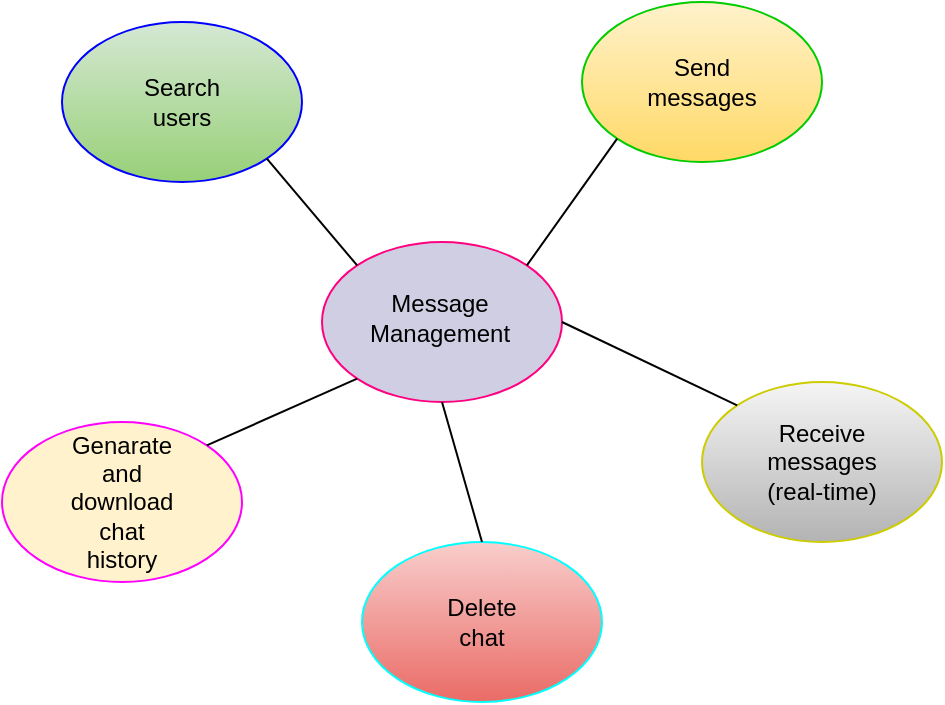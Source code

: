 <mxfile version="18.1.2" type="github">
  <diagram id="PFKsmplo3kQ6Acfk-VYe" name="Page-1">
    <mxGraphModel dx="1038" dy="536" grid="1" gridSize="10" guides="1" tooltips="1" connect="1" arrows="1" fold="1" page="1" pageScale="1" pageWidth="850" pageHeight="1100" math="0" shadow="0">
      <root>
        <mxCell id="0" />
        <mxCell id="1" parent="0" />
        <mxCell id="KouKJr41RFO9G8JyNmFd-1" value="" style="ellipse;whiteSpace=wrap;html=1;fillColor=#d0cee2;strokeColor=#FF0080;" vertex="1" parent="1">
          <mxGeometry x="360" y="240" width="120" height="80" as="geometry" />
        </mxCell>
        <mxCell id="KouKJr41RFO9G8JyNmFd-2" value="Message Management" style="text;html=1;strokeColor=none;fillColor=none;align=center;verticalAlign=middle;whiteSpace=wrap;rounded=0;" vertex="1" parent="1">
          <mxGeometry x="389" y="263" width="60" height="30" as="geometry" />
        </mxCell>
        <mxCell id="KouKJr41RFO9G8JyNmFd-7" value="" style="group" vertex="1" connectable="0" parent="1">
          <mxGeometry x="230" y="130" width="120" height="80" as="geometry" />
        </mxCell>
        <mxCell id="KouKJr41RFO9G8JyNmFd-3" value="" style="ellipse;whiteSpace=wrap;html=1;fillColor=#d5e8d4;strokeColor=#0000FF;gradientColor=#97d077;" vertex="1" parent="KouKJr41RFO9G8JyNmFd-7">
          <mxGeometry width="120" height="80" as="geometry" />
        </mxCell>
        <mxCell id="KouKJr41RFO9G8JyNmFd-4" value="Search users" style="text;html=1;strokeColor=none;fillColor=none;align=center;verticalAlign=middle;whiteSpace=wrap;rounded=0;" vertex="1" parent="KouKJr41RFO9G8JyNmFd-7">
          <mxGeometry x="30" y="25" width="60" height="30" as="geometry" />
        </mxCell>
        <mxCell id="KouKJr41RFO9G8JyNmFd-8" value="" style="group" vertex="1" connectable="0" parent="1">
          <mxGeometry x="490" y="120" width="120" height="80" as="geometry" />
        </mxCell>
        <mxCell id="KouKJr41RFO9G8JyNmFd-10" value="" style="group" vertex="1" connectable="0" parent="KouKJr41RFO9G8JyNmFd-8">
          <mxGeometry width="120" height="80" as="geometry" />
        </mxCell>
        <mxCell id="KouKJr41RFO9G8JyNmFd-5" value="" style="ellipse;whiteSpace=wrap;html=1;fillColor=#fff2cc;gradientColor=#ffd966;strokeColor=#00CC00;" vertex="1" parent="KouKJr41RFO9G8JyNmFd-10">
          <mxGeometry width="120" height="80" as="geometry" />
        </mxCell>
        <mxCell id="KouKJr41RFO9G8JyNmFd-6" value="Send messages" style="text;html=1;strokeColor=none;fillColor=none;align=center;verticalAlign=middle;whiteSpace=wrap;rounded=0;" vertex="1" parent="KouKJr41RFO9G8JyNmFd-10">
          <mxGeometry x="30" y="25" width="60" height="30" as="geometry" />
        </mxCell>
        <mxCell id="KouKJr41RFO9G8JyNmFd-15" value="" style="group" vertex="1" connectable="0" parent="1">
          <mxGeometry x="550" y="310" width="120" height="80" as="geometry" />
        </mxCell>
        <mxCell id="KouKJr41RFO9G8JyNmFd-16" value="" style="group" vertex="1" connectable="0" parent="KouKJr41RFO9G8JyNmFd-15">
          <mxGeometry width="120" height="80" as="geometry" />
        </mxCell>
        <mxCell id="KouKJr41RFO9G8JyNmFd-17" value="" style="ellipse;whiteSpace=wrap;html=1;fillColor=#f5f5f5;gradientColor=#b3b3b3;strokeColor=#CCCC00;" vertex="1" parent="KouKJr41RFO9G8JyNmFd-16">
          <mxGeometry width="120" height="80" as="geometry" />
        </mxCell>
        <mxCell id="KouKJr41RFO9G8JyNmFd-18" value="&lt;div&gt;Receive messages&lt;/div&gt;&lt;div&gt;(real-time)&lt;br&gt;&lt;/div&gt;" style="text;html=1;strokeColor=none;fillColor=none;align=center;verticalAlign=middle;whiteSpace=wrap;rounded=0;" vertex="1" parent="KouKJr41RFO9G8JyNmFd-16">
          <mxGeometry x="30" y="25" width="60" height="30" as="geometry" />
        </mxCell>
        <mxCell id="KouKJr41RFO9G8JyNmFd-19" value="" style="group" vertex="1" connectable="0" parent="1">
          <mxGeometry x="380" y="390" width="120" height="80" as="geometry" />
        </mxCell>
        <mxCell id="KouKJr41RFO9G8JyNmFd-20" value="" style="group" vertex="1" connectable="0" parent="KouKJr41RFO9G8JyNmFd-19">
          <mxGeometry width="120" height="80" as="geometry" />
        </mxCell>
        <mxCell id="KouKJr41RFO9G8JyNmFd-21" value="" style="ellipse;whiteSpace=wrap;html=1;fillColor=#f8cecc;gradientColor=#ea6b66;strokeColor=#00FFFF;" vertex="1" parent="KouKJr41RFO9G8JyNmFd-20">
          <mxGeometry width="120" height="80" as="geometry" />
        </mxCell>
        <mxCell id="KouKJr41RFO9G8JyNmFd-22" value="Delete chat" style="text;html=1;strokeColor=none;fillColor=none;align=center;verticalAlign=middle;whiteSpace=wrap;rounded=0;" vertex="1" parent="KouKJr41RFO9G8JyNmFd-20">
          <mxGeometry x="30" y="25" width="60" height="30" as="geometry" />
        </mxCell>
        <mxCell id="KouKJr41RFO9G8JyNmFd-23" value="" style="group;fillColor=none;" vertex="1" connectable="0" parent="1">
          <mxGeometry x="200" y="330" width="120" height="80" as="geometry" />
        </mxCell>
        <mxCell id="KouKJr41RFO9G8JyNmFd-24" value="" style="group" vertex="1" connectable="0" parent="KouKJr41RFO9G8JyNmFd-23">
          <mxGeometry width="120" height="80" as="geometry" />
        </mxCell>
        <mxCell id="KouKJr41RFO9G8JyNmFd-25" value="" style="ellipse;whiteSpace=wrap;html=1;fillColor=#fff2cc;strokeColor=#FF00FF;" vertex="1" parent="KouKJr41RFO9G8JyNmFd-24">
          <mxGeometry width="120" height="80" as="geometry" />
        </mxCell>
        <mxCell id="KouKJr41RFO9G8JyNmFd-26" value="Genarate and download chat history" style="text;html=1;strokeColor=none;fillColor=none;align=center;verticalAlign=middle;whiteSpace=wrap;rounded=0;" vertex="1" parent="KouKJr41RFO9G8JyNmFd-24">
          <mxGeometry x="30" y="25" width="60" height="30" as="geometry" />
        </mxCell>
        <mxCell id="KouKJr41RFO9G8JyNmFd-28" value="" style="endArrow=none;html=1;rounded=0;exitX=1;exitY=0;exitDx=0;exitDy=0;entryX=0;entryY=1;entryDx=0;entryDy=0;" edge="1" parent="1" source="KouKJr41RFO9G8JyNmFd-25" target="KouKJr41RFO9G8JyNmFd-1">
          <mxGeometry width="50" height="50" relative="1" as="geometry">
            <mxPoint x="400" y="300" as="sourcePoint" />
            <mxPoint x="450" y="250" as="targetPoint" />
          </mxGeometry>
        </mxCell>
        <mxCell id="KouKJr41RFO9G8JyNmFd-29" value="" style="endArrow=none;html=1;rounded=0;entryX=0;entryY=0;entryDx=0;entryDy=0;exitX=1;exitY=1;exitDx=0;exitDy=0;" edge="1" parent="1" source="KouKJr41RFO9G8JyNmFd-3" target="KouKJr41RFO9G8JyNmFd-1">
          <mxGeometry width="50" height="50" relative="1" as="geometry">
            <mxPoint x="340" y="220" as="sourcePoint" />
            <mxPoint x="370" y="290" as="targetPoint" />
          </mxGeometry>
        </mxCell>
        <mxCell id="KouKJr41RFO9G8JyNmFd-30" value="" style="endArrow=none;html=1;rounded=0;entryX=1;entryY=0;entryDx=0;entryDy=0;exitX=0;exitY=1;exitDx=0;exitDy=0;" edge="1" parent="1" source="KouKJr41RFO9G8JyNmFd-5" target="KouKJr41RFO9G8JyNmFd-1">
          <mxGeometry width="50" height="50" relative="1" as="geometry">
            <mxPoint x="342.426" y="208.284" as="sourcePoint" />
            <mxPoint x="387.574" y="261.716" as="targetPoint" />
          </mxGeometry>
        </mxCell>
        <mxCell id="KouKJr41RFO9G8JyNmFd-31" value="" style="endArrow=none;html=1;rounded=0;exitX=0.5;exitY=0;exitDx=0;exitDy=0;entryX=0.5;entryY=1;entryDx=0;entryDy=0;" edge="1" parent="1" source="KouKJr41RFO9G8JyNmFd-21" target="KouKJr41RFO9G8JyNmFd-1">
          <mxGeometry width="50" height="50" relative="1" as="geometry">
            <mxPoint x="312.426" y="351.716" as="sourcePoint" />
            <mxPoint x="387.574" y="318.284" as="targetPoint" />
          </mxGeometry>
        </mxCell>
        <mxCell id="KouKJr41RFO9G8JyNmFd-32" value="" style="endArrow=none;html=1;rounded=0;exitX=0;exitY=0;exitDx=0;exitDy=0;entryX=1;entryY=0.5;entryDx=0;entryDy=0;" edge="1" parent="1" source="KouKJr41RFO9G8JyNmFd-17" target="KouKJr41RFO9G8JyNmFd-1">
          <mxGeometry width="50" height="50" relative="1" as="geometry">
            <mxPoint x="435" y="400" as="sourcePoint" />
            <mxPoint x="430" y="330" as="targetPoint" />
          </mxGeometry>
        </mxCell>
      </root>
    </mxGraphModel>
  </diagram>
</mxfile>
